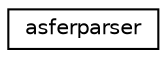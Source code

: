 digraph "Graphical Class Hierarchy"
{
 // LATEX_PDF_SIZE
  edge [fontname="Helvetica",fontsize="10",labelfontname="Helvetica",labelfontsize="10"];
  node [fontname="Helvetica",fontsize="10",shape=record];
  rankdir="LR";
  Node0 [label="asferparser",height=0.2,width=0.4,color="black", fillcolor="white", style="filled",URL="$classasferparser.html",tooltip=" "];
}
